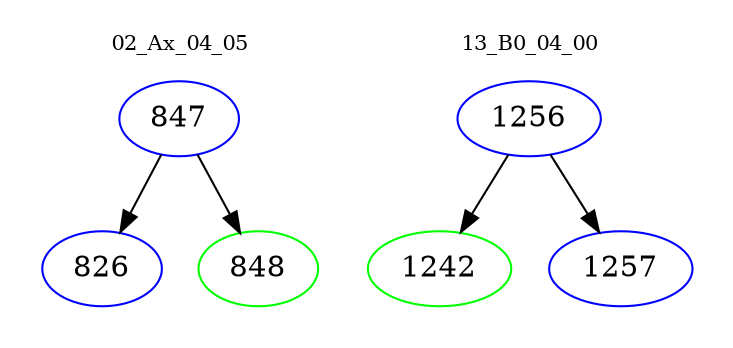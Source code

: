 digraph{
subgraph cluster_0 {
color = white
label = "02_Ax_04_05";
fontsize=10;
T0_847 [label="847", color="blue"]
T0_847 -> T0_826 [color="black"]
T0_826 [label="826", color="blue"]
T0_847 -> T0_848 [color="black"]
T0_848 [label="848", color="green"]
}
subgraph cluster_1 {
color = white
label = "13_B0_04_00";
fontsize=10;
T1_1256 [label="1256", color="blue"]
T1_1256 -> T1_1242 [color="black"]
T1_1242 [label="1242", color="green"]
T1_1256 -> T1_1257 [color="black"]
T1_1257 [label="1257", color="blue"]
}
}
